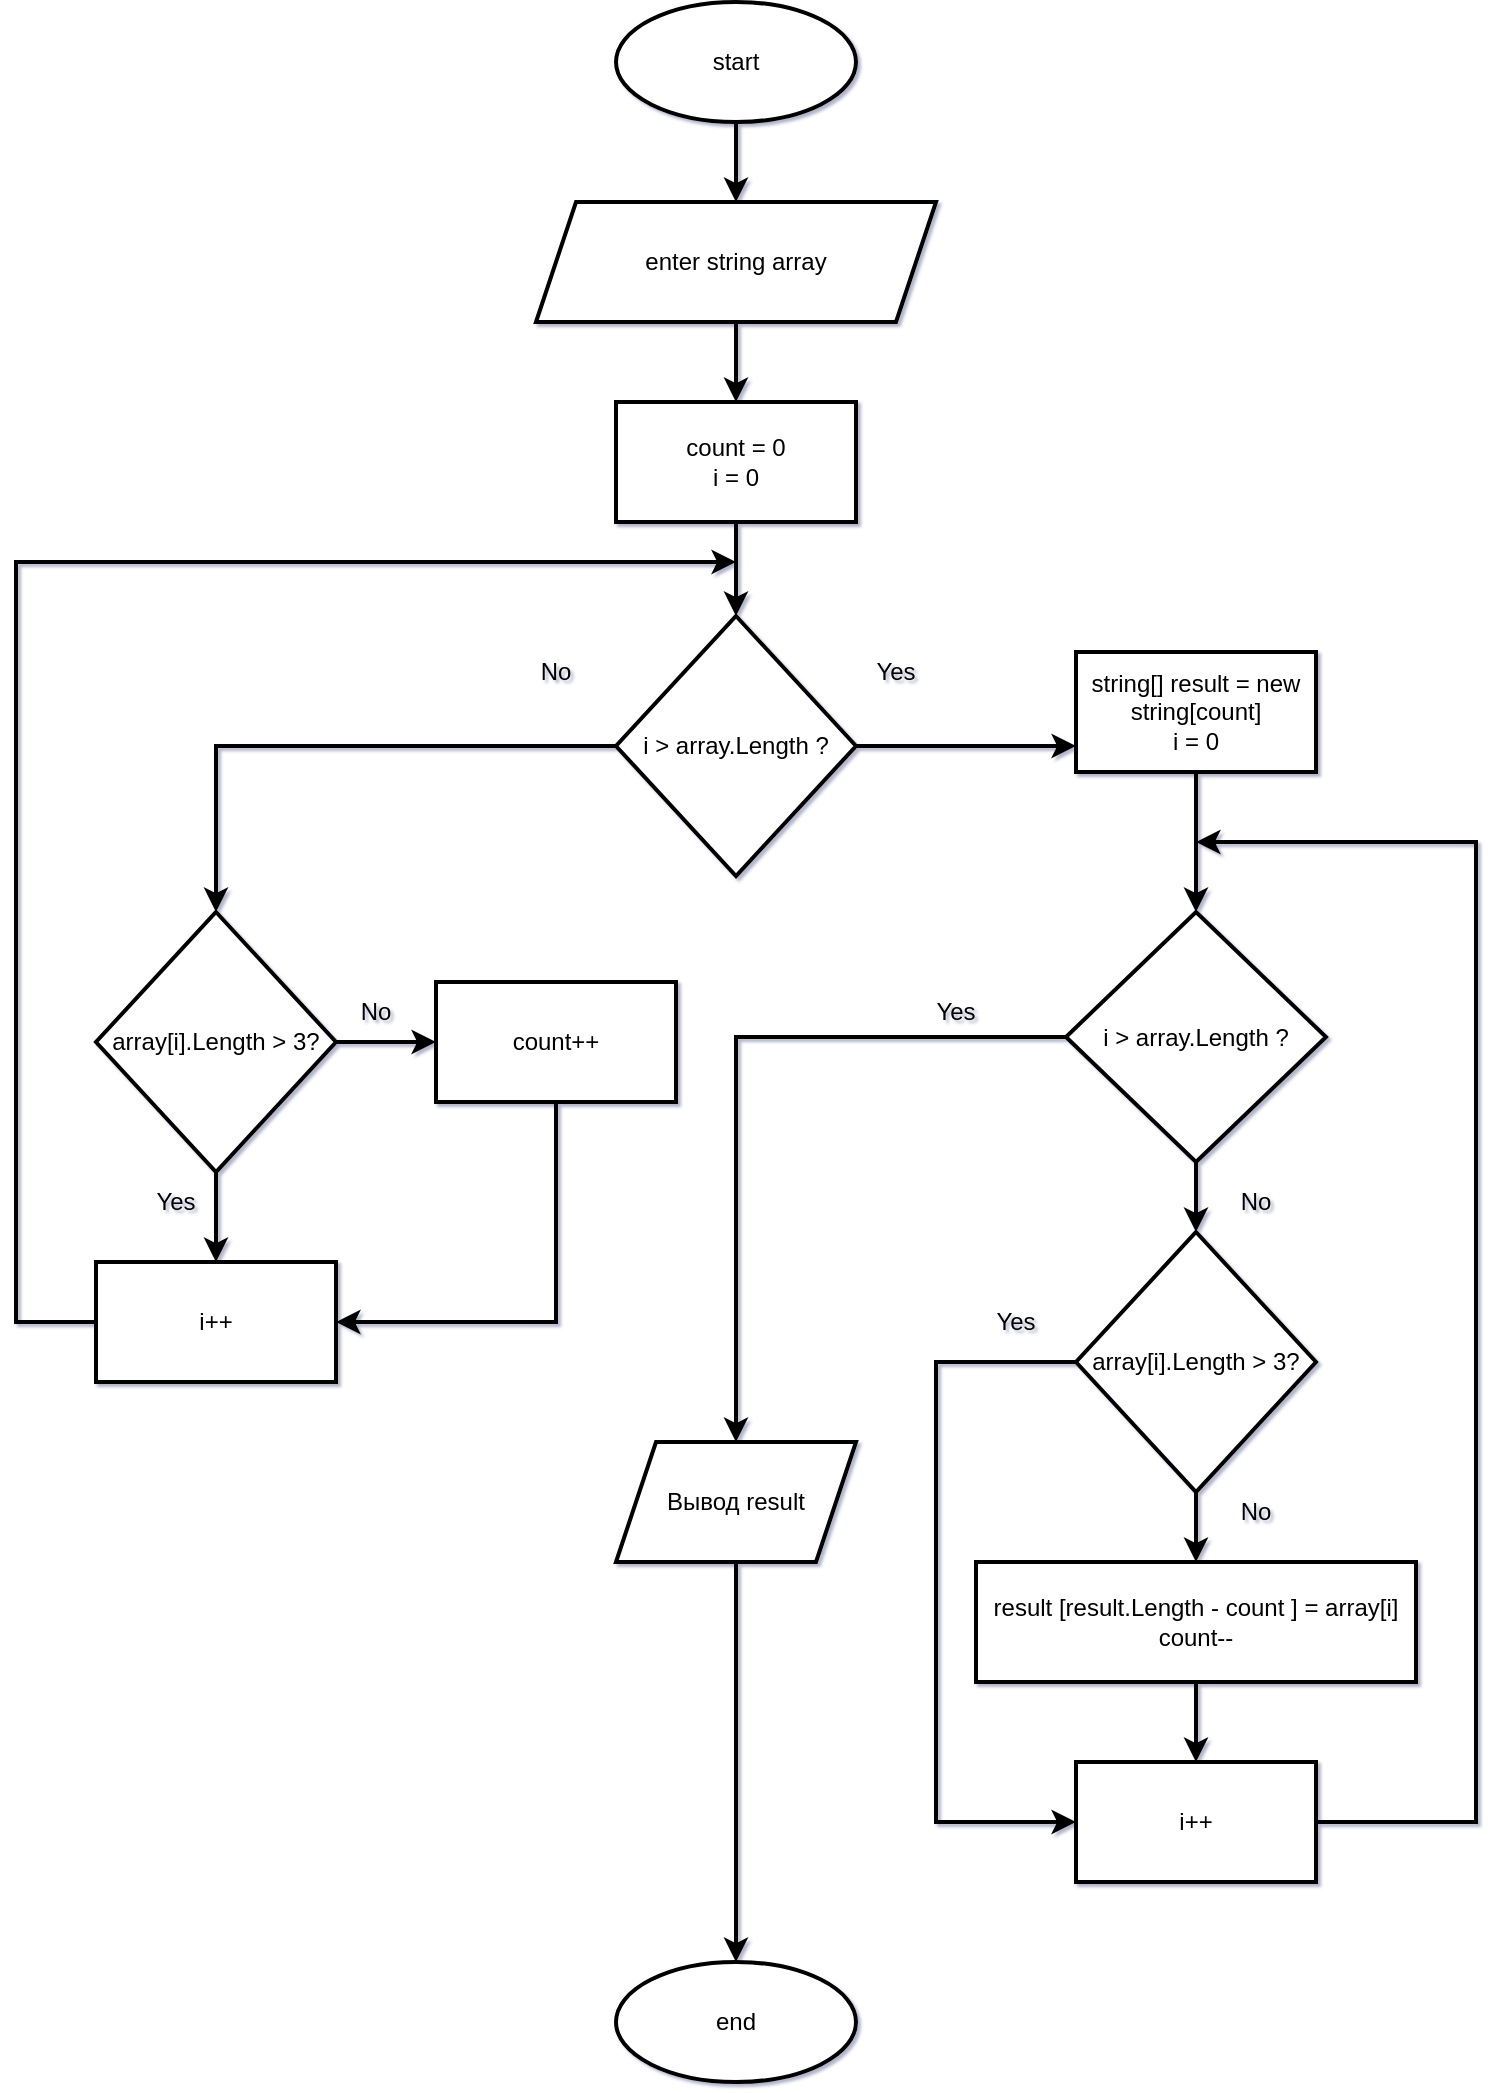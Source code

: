 <mxfile version="14.6.13" type="device"><diagram id="Mbms43jZ40cxTjgrD5qh" name="Page-1"><mxGraphModel dx="1086" dy="806" grid="1" gridSize="10" guides="1" tooltips="1" connect="1" arrows="1" fold="1" page="1" pageScale="1" pageWidth="1169" pageHeight="1654" background="none" math="0" shadow="1"><root><mxCell id="0"/><mxCell id="1" parent="0"/><mxCell id="27WwXomz8d9M7en5tvSo-1" style="edgeStyle=orthogonalEdgeStyle;rounded=0;orthogonalLoop=1;jettySize=auto;html=1;strokeWidth=2;" parent="1" source="27WwXomz8d9M7en5tvSo-2" target="27WwXomz8d9M7en5tvSo-4" edge="1"><mxGeometry relative="1" as="geometry"/></mxCell><mxCell id="27WwXomz8d9M7en5tvSo-2" value="start" style="ellipse;whiteSpace=wrap;html=1;strokeWidth=2;" parent="1" vertex="1"><mxGeometry x="800" y="520" width="120" height="60" as="geometry"/></mxCell><mxCell id="27WwXomz8d9M7en5tvSo-3" value="" style="edgeStyle=orthogonalEdgeStyle;rounded=0;orthogonalLoop=1;jettySize=auto;html=1;strokeWidth=2;" parent="1" source="27WwXomz8d9M7en5tvSo-4" target="27WwXomz8d9M7en5tvSo-9" edge="1"><mxGeometry relative="1" as="geometry"/></mxCell><mxCell id="27WwXomz8d9M7en5tvSo-4" value="enter string array" style="shape=parallelogram;perimeter=parallelogramPerimeter;whiteSpace=wrap;html=1;fixedSize=1;strokeWidth=2;" parent="1" vertex="1"><mxGeometry x="760" y="620" width="200" height="60" as="geometry"/></mxCell><mxCell id="27WwXomz8d9M7en5tvSo-5" value="" style="edgeStyle=orthogonalEdgeStyle;rounded=0;orthogonalLoop=1;jettySize=auto;html=1;strokeWidth=2;" parent="1" source="27WwXomz8d9M7en5tvSo-7" target="27WwXomz8d9M7en5tvSo-21" edge="1"><mxGeometry relative="1" as="geometry"><Array as="points"><mxPoint x="1010" y="892"/><mxPoint x="1010" y="892"/></Array></mxGeometry></mxCell><mxCell id="27WwXomz8d9M7en5tvSo-6" style="edgeStyle=orthogonalEdgeStyle;rounded=0;orthogonalLoop=1;jettySize=auto;html=1;exitX=0;exitY=0.5;exitDx=0;exitDy=0;entryX=0.5;entryY=0;entryDx=0;entryDy=0;strokeWidth=2;" parent="1" source="27WwXomz8d9M7en5tvSo-7" target="27WwXomz8d9M7en5tvSo-13" edge="1"><mxGeometry relative="1" as="geometry"/></mxCell><mxCell id="27WwXomz8d9M7en5tvSo-7" value="i &amp;gt; array.Length ?" style="rhombus;whiteSpace=wrap;html=1;strokeWidth=2;" parent="1" vertex="1"><mxGeometry x="800" y="827" width="120" height="130" as="geometry"/></mxCell><mxCell id="27WwXomz8d9M7en5tvSo-8" value="" style="edgeStyle=orthogonalEdgeStyle;rounded=0;orthogonalLoop=1;jettySize=auto;html=1;strokeWidth=2;" parent="1" source="27WwXomz8d9M7en5tvSo-9" target="27WwXomz8d9M7en5tvSo-7" edge="1"><mxGeometry relative="1" as="geometry"/></mxCell><mxCell id="27WwXomz8d9M7en5tvSo-9" value="count = 0&lt;br&gt;i = 0" style="rounded=0;whiteSpace=wrap;html=1;strokeWidth=2;" parent="1" vertex="1"><mxGeometry x="800" y="720" width="120" height="60" as="geometry"/></mxCell><mxCell id="27WwXomz8d9M7en5tvSo-10" value="No" style="text;html=1;strokeColor=none;fillColor=none;align=center;verticalAlign=middle;whiteSpace=wrap;rounded=0;strokeWidth=2;" parent="1" vertex="1"><mxGeometry x="740" y="840" width="60" height="30" as="geometry"/></mxCell><mxCell id="27WwXomz8d9M7en5tvSo-11" style="edgeStyle=orthogonalEdgeStyle;rounded=0;orthogonalLoop=1;jettySize=auto;html=1;entryX=0;entryY=0.5;entryDx=0;entryDy=0;strokeWidth=2;" parent="1" source="27WwXomz8d9M7en5tvSo-13" target="27WwXomz8d9M7en5tvSo-15" edge="1"><mxGeometry relative="1" as="geometry"/></mxCell><mxCell id="27WwXomz8d9M7en5tvSo-12" style="edgeStyle=orthogonalEdgeStyle;rounded=0;orthogonalLoop=1;jettySize=auto;html=1;exitX=0.5;exitY=1;exitDx=0;exitDy=0;strokeWidth=2;" parent="1" source="27WwXomz8d9M7en5tvSo-13" target="27WwXomz8d9M7en5tvSo-26" edge="1"><mxGeometry relative="1" as="geometry"/></mxCell><mxCell id="27WwXomz8d9M7en5tvSo-13" value="array[i].Length &amp;gt; 3?" style="rhombus;whiteSpace=wrap;html=1;strokeWidth=2;" parent="1" vertex="1"><mxGeometry x="540" y="975" width="120" height="130" as="geometry"/></mxCell><mxCell id="27WwXomz8d9M7en5tvSo-14" style="edgeStyle=orthogonalEdgeStyle;rounded=0;orthogonalLoop=1;jettySize=auto;html=1;exitX=0.5;exitY=1;exitDx=0;exitDy=0;entryX=1;entryY=0.5;entryDx=0;entryDy=0;strokeWidth=2;" parent="1" source="27WwXomz8d9M7en5tvSo-15" target="27WwXomz8d9M7en5tvSo-26" edge="1"><mxGeometry relative="1" as="geometry"/></mxCell><mxCell id="27WwXomz8d9M7en5tvSo-15" value="count++" style="whiteSpace=wrap;html=1;strokeWidth=2;" parent="1" vertex="1"><mxGeometry x="710" y="1010" width="120" height="60" as="geometry"/></mxCell><mxCell id="27WwXomz8d9M7en5tvSo-16" value="No" style="text;html=1;strokeColor=none;fillColor=none;align=center;verticalAlign=middle;whiteSpace=wrap;rounded=0;strokeWidth=2;" parent="1" vertex="1"><mxGeometry x="650" y="1010" width="60" height="30" as="geometry"/></mxCell><mxCell id="27WwXomz8d9M7en5tvSo-17" value="" style="edgeStyle=orthogonalEdgeStyle;rounded=0;orthogonalLoop=1;jettySize=auto;html=1;strokeWidth=2;" parent="1" source="27WwXomz8d9M7en5tvSo-18" target="27WwXomz8d9M7en5tvSo-19" edge="1"><mxGeometry relative="1" as="geometry"/></mxCell><mxCell id="27WwXomz8d9M7en5tvSo-18" value="Вывод result" style="shape=parallelogram;perimeter=parallelogramPerimeter;whiteSpace=wrap;html=1;fixedSize=1;strokeWidth=2;" parent="1" vertex="1"><mxGeometry x="800" y="1240" width="120" height="60" as="geometry"/></mxCell><mxCell id="27WwXomz8d9M7en5tvSo-19" value="end" style="ellipse;whiteSpace=wrap;html=1;strokeWidth=2;" parent="1" vertex="1"><mxGeometry x="800" y="1500" width="120" height="60" as="geometry"/></mxCell><mxCell id="27WwXomz8d9M7en5tvSo-20" value="" style="edgeStyle=orthogonalEdgeStyle;rounded=0;orthogonalLoop=1;jettySize=auto;html=1;strokeWidth=2;" parent="1" source="27WwXomz8d9M7en5tvSo-21" target="27WwXomz8d9M7en5tvSo-24" edge="1"><mxGeometry relative="1" as="geometry"/></mxCell><mxCell id="27WwXomz8d9M7en5tvSo-21" value="string[] result = new string[count]&lt;br&gt;i = 0" style="whiteSpace=wrap;html=1;strokeWidth=2;" parent="1" vertex="1"><mxGeometry x="1030" y="845" width="120" height="60" as="geometry"/></mxCell><mxCell id="27WwXomz8d9M7en5tvSo-22" style="edgeStyle=orthogonalEdgeStyle;rounded=0;orthogonalLoop=1;jettySize=auto;html=1;strokeWidth=2;" parent="1" source="27WwXomz8d9M7en5tvSo-24" target="27WwXomz8d9M7en5tvSo-18" edge="1"><mxGeometry relative="1" as="geometry"/></mxCell><mxCell id="27WwXomz8d9M7en5tvSo-23" style="edgeStyle=orthogonalEdgeStyle;rounded=0;orthogonalLoop=1;jettySize=auto;html=1;exitX=0.5;exitY=1;exitDx=0;exitDy=0;strokeWidth=2;" parent="1" source="27WwXomz8d9M7en5tvSo-24" target="27WwXomz8d9M7en5tvSo-32" edge="1"><mxGeometry relative="1" as="geometry"/></mxCell><mxCell id="27WwXomz8d9M7en5tvSo-24" value="&lt;span&gt;i &amp;gt; array.Length ?&lt;/span&gt;" style="rhombus;whiteSpace=wrap;html=1;strokeWidth=2;" parent="1" vertex="1"><mxGeometry x="1025" y="975" width="130" height="125" as="geometry"/></mxCell><mxCell id="27WwXomz8d9M7en5tvSo-25" style="edgeStyle=orthogonalEdgeStyle;rounded=0;orthogonalLoop=1;jettySize=auto;html=1;strokeWidth=2;" parent="1" source="27WwXomz8d9M7en5tvSo-26" edge="1"><mxGeometry relative="1" as="geometry"><Array as="points"><mxPoint x="500" y="1180"/><mxPoint x="500" y="800"/><mxPoint x="800" y="800"/></Array><mxPoint x="860" y="800" as="targetPoint"/></mxGeometry></mxCell><mxCell id="27WwXomz8d9M7en5tvSo-26" value="i++" style="whiteSpace=wrap;html=1;strokeWidth=2;" parent="1" vertex="1"><mxGeometry x="540" y="1150" width="120" height="60" as="geometry"/></mxCell><mxCell id="27WwXomz8d9M7en5tvSo-27" value="Yes" style="text;html=1;strokeColor=none;fillColor=none;align=center;verticalAlign=middle;whiteSpace=wrap;rounded=0;strokeWidth=2;" parent="1" vertex="1"><mxGeometry x="550" y="1105" width="60" height="30" as="geometry"/></mxCell><mxCell id="27WwXomz8d9M7en5tvSo-28" value="Yes" style="text;html=1;strokeColor=none;fillColor=none;align=center;verticalAlign=middle;whiteSpace=wrap;rounded=0;strokeWidth=2;" parent="1" vertex="1"><mxGeometry x="910" y="840" width="60" height="30" as="geometry"/></mxCell><mxCell id="27WwXomz8d9M7en5tvSo-29" value="Yes" style="text;html=1;strokeColor=none;fillColor=none;align=center;verticalAlign=middle;whiteSpace=wrap;rounded=0;strokeWidth=2;" parent="1" vertex="1"><mxGeometry x="940" y="1010" width="60" height="30" as="geometry"/></mxCell><mxCell id="27WwXomz8d9M7en5tvSo-30" style="edgeStyle=orthogonalEdgeStyle;rounded=0;orthogonalLoop=1;jettySize=auto;html=1;entryX=0.5;entryY=0;entryDx=0;entryDy=0;strokeWidth=2;" parent="1" source="27WwXomz8d9M7en5tvSo-32" target="27WwXomz8d9M7en5tvSo-34" edge="1"><mxGeometry relative="1" as="geometry"/></mxCell><mxCell id="27WwXomz8d9M7en5tvSo-31" style="edgeStyle=orthogonalEdgeStyle;rounded=0;orthogonalLoop=1;jettySize=auto;html=1;entryX=0;entryY=0.5;entryDx=0;entryDy=0;strokeWidth=2;" parent="1" source="27WwXomz8d9M7en5tvSo-32" target="27WwXomz8d9M7en5tvSo-37" edge="1"><mxGeometry relative="1" as="geometry"><mxPoint x="954" y="1422" as="targetPoint"/><Array as="points"><mxPoint x="960" y="1200"/><mxPoint x="960" y="1430"/></Array></mxGeometry></mxCell><mxCell id="27WwXomz8d9M7en5tvSo-32" value="array[i].Length &amp;gt; 3?" style="rhombus;whiteSpace=wrap;html=1;strokeWidth=2;" parent="1" vertex="1"><mxGeometry x="1030" y="1135" width="120" height="130" as="geometry"/></mxCell><mxCell id="27WwXomz8d9M7en5tvSo-33" style="edgeStyle=orthogonalEdgeStyle;rounded=0;orthogonalLoop=1;jettySize=auto;html=1;exitX=0.5;exitY=1;exitDx=0;exitDy=0;entryX=0.5;entryY=0;entryDx=0;entryDy=0;strokeWidth=2;" parent="1" source="27WwXomz8d9M7en5tvSo-34" target="27WwXomz8d9M7en5tvSo-37" edge="1"><mxGeometry relative="1" as="geometry"/></mxCell><mxCell id="27WwXomz8d9M7en5tvSo-34" value="result [result.Length - count ] = array[i]&lt;br&gt;count--" style="whiteSpace=wrap;html=1;strokeWidth=2;" parent="1" vertex="1"><mxGeometry x="980" y="1300" width="220" height="60" as="geometry"/></mxCell><mxCell id="27WwXomz8d9M7en5tvSo-35" value="No" style="text;html=1;strokeColor=none;fillColor=none;align=center;verticalAlign=middle;whiteSpace=wrap;rounded=0;strokeWidth=2;" parent="1" vertex="1"><mxGeometry x="1090" y="1105" width="60" height="30" as="geometry"/></mxCell><mxCell id="27WwXomz8d9M7en5tvSo-36" style="edgeStyle=orthogonalEdgeStyle;rounded=0;orthogonalLoop=1;jettySize=auto;html=1;exitX=1;exitY=0.5;exitDx=0;exitDy=0;strokeWidth=2;" parent="1" source="27WwXomz8d9M7en5tvSo-37" edge="1"><mxGeometry relative="1" as="geometry"><Array as="points"><mxPoint x="1230" y="1430"/><mxPoint x="1230" y="940"/><mxPoint x="1140" y="940"/></Array><mxPoint x="1090" y="940" as="targetPoint"/></mxGeometry></mxCell><mxCell id="27WwXomz8d9M7en5tvSo-37" value="i++" style="whiteSpace=wrap;html=1;strokeWidth=2;" parent="1" vertex="1"><mxGeometry x="1030" y="1400" width="120" height="60" as="geometry"/></mxCell><mxCell id="27WwXomz8d9M7en5tvSo-38" value="No" style="text;html=1;strokeColor=none;fillColor=none;align=center;verticalAlign=middle;whiteSpace=wrap;rounded=0;strokeWidth=2;" parent="1" vertex="1"><mxGeometry x="1090" y="1260" width="60" height="30" as="geometry"/></mxCell><mxCell id="27WwXomz8d9M7en5tvSo-39" value="Yes" style="text;html=1;strokeColor=none;fillColor=none;align=center;verticalAlign=middle;whiteSpace=wrap;rounded=0;strokeWidth=2;" parent="1" vertex="1"><mxGeometry x="970" y="1165" width="60" height="30" as="geometry"/></mxCell></root></mxGraphModel></diagram></mxfile>